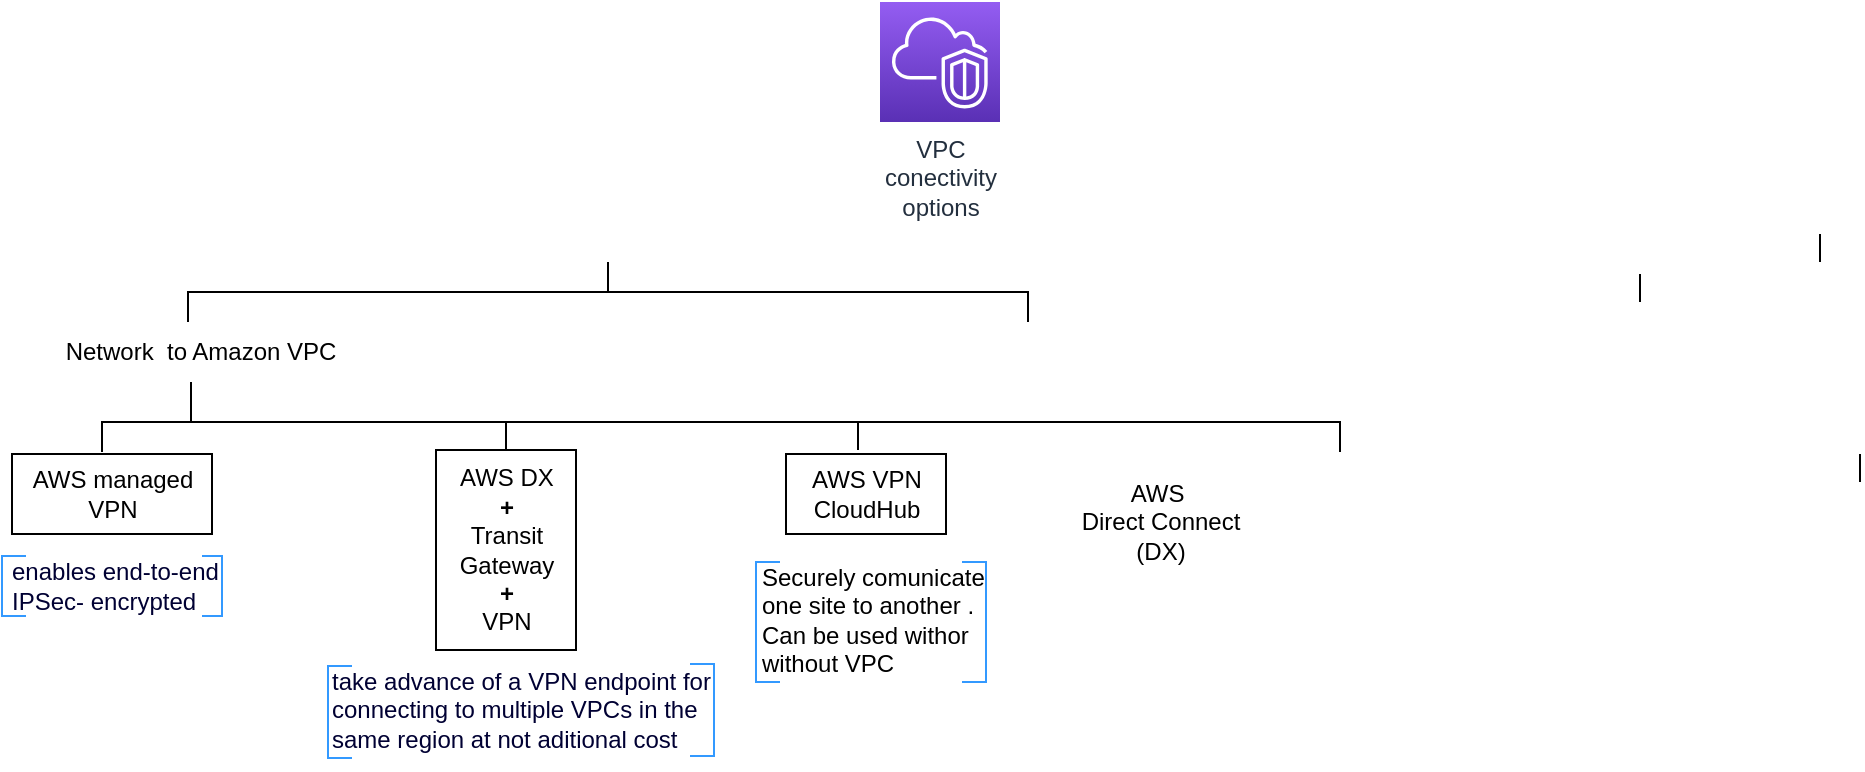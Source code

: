 <mxfile version="20.0.3" type="github">
  <diagram id="rGe3KuBBRu5CYdZj4_0n" name="Page-1">
    <mxGraphModel dx="1204" dy="539" grid="1" gridSize="10" guides="1" tooltips="1" connect="1" arrows="1" fold="1" page="1" pageScale="1" pageWidth="1169" pageHeight="827" math="0" shadow="0">
      <root>
        <mxCell id="0" />
        <mxCell id="1" parent="0" />
        <mxCell id="QmvpYYEcJwL0dfFaCKJW-1" value="VPC &lt;br&gt;conectivity &lt;br&gt;options" style="sketch=0;points=[[0,0,0],[0.25,0,0],[0.5,0,0],[0.75,0,0],[1,0,0],[0,1,0],[0.25,1,0],[0.5,1,0],[0.75,1,0],[1,1,0],[0,0.25,0],[0,0.5,0],[0,0.75,0],[1,0.25,0],[1,0.5,0],[1,0.75,0]];outlineConnect=0;fontColor=#232F3E;gradientColor=#945DF2;gradientDirection=north;fillColor=#5A30B5;strokeColor=#ffffff;dashed=0;verticalLabelPosition=bottom;verticalAlign=top;align=center;html=1;fontSize=12;fontStyle=0;aspect=fixed;shape=mxgraph.aws4.resourceIcon;resIcon=mxgraph.aws4.vpc;" vertex="1" parent="1">
          <mxGeometry x="450" y="50" width="60" height="60" as="geometry" />
        </mxCell>
        <mxCell id="QmvpYYEcJwL0dfFaCKJW-4" value="" style="strokeWidth=1;html=1;shape=mxgraph.flowchart.annotation_2;align=left;labelPosition=right;pointerEvents=1;direction=south;" vertex="1" parent="1">
          <mxGeometry x="104" y="180" width="420" height="30" as="geometry" />
        </mxCell>
        <mxCell id="QmvpYYEcJwL0dfFaCKJW-5" value="Network&amp;nbsp; to Amazon VPC" style="text;html=1;align=center;verticalAlign=middle;resizable=0;points=[];autosize=1;strokeColor=none;fillColor=none;" vertex="1" parent="1">
          <mxGeometry x="30" y="210" width="160" height="30" as="geometry" />
        </mxCell>
        <mxCell id="QmvpYYEcJwL0dfFaCKJW-8" value="" style="strokeWidth=1;html=1;shape=mxgraph.flowchart.annotation_1;align=left;pointerEvents=1;direction=south;" vertex="1" parent="1">
          <mxGeometry x="61" y="260" width="619" height="15" as="geometry" />
        </mxCell>
        <mxCell id="QmvpYYEcJwL0dfFaCKJW-9" value="" style="endArrow=none;html=1;rounded=0;" edge="1" parent="1">
          <mxGeometry width="50" height="50" relative="1" as="geometry">
            <mxPoint x="105.5" y="260" as="sourcePoint" />
            <mxPoint x="105.5" y="240" as="targetPoint" />
          </mxGeometry>
        </mxCell>
        <mxCell id="QmvpYYEcJwL0dfFaCKJW-10" value="AWS managed&lt;br&gt;VPN" style="text;html=1;align=center;verticalAlign=middle;resizable=0;points=[];autosize=1;strokeColor=default;fillColor=none;" vertex="1" parent="1">
          <mxGeometry x="16" y="276" width="100" height="40" as="geometry" />
        </mxCell>
        <mxCell id="QmvpYYEcJwL0dfFaCKJW-11" value="" style="endArrow=none;html=1;rounded=0;" edge="1" parent="1">
          <mxGeometry width="50" height="50" relative="1" as="geometry">
            <mxPoint x="263" y="274" as="sourcePoint" />
            <mxPoint x="263" y="260" as="targetPoint" />
          </mxGeometry>
        </mxCell>
        <mxCell id="QmvpYYEcJwL0dfFaCKJW-12" value="AWS DX&lt;br&gt;&lt;b&gt;+&lt;br&gt;&lt;/b&gt;Transit&lt;br&gt;Gateway&lt;br&gt;&lt;b&gt;+&lt;/b&gt;&lt;br&gt;VPN" style="text;html=1;align=center;verticalAlign=middle;resizable=0;points=[];autosize=1;strokeColor=default;fillColor=none;" vertex="1" parent="1">
          <mxGeometry x="228" y="274" width="70" height="100" as="geometry" />
        </mxCell>
        <mxCell id="QmvpYYEcJwL0dfFaCKJW-14" value="enables end-to-end&lt;br&gt;IPSec- encrypted" style="text;html=1;align=left;verticalAlign=middle;resizable=0;points=[];autosize=1;strokeColor=none;fillColor=none;fontSize=12;fontColor=#000033;" vertex="1" parent="1">
          <mxGeometry x="14" y="322" width="130" height="40" as="geometry" />
        </mxCell>
        <mxCell id="QmvpYYEcJwL0dfFaCKJW-15" value="" style="strokeWidth=1;html=1;shape=mxgraph.flowchart.annotation_1;align=left;pointerEvents=1;fontColor=#000033;fillColor=none;strokeColor=#3399FF;" vertex="1" parent="1">
          <mxGeometry x="11" y="327" width="12" height="30" as="geometry" />
        </mxCell>
        <mxCell id="QmvpYYEcJwL0dfFaCKJW-16" value="" style="strokeWidth=1;html=1;shape=mxgraph.flowchart.annotation_1;align=left;pointerEvents=1;fontColor=#000033;fillColor=none;direction=west;strokeColor=#3399FF;" vertex="1" parent="1">
          <mxGeometry x="111" y="327" width="10" height="30" as="geometry" />
        </mxCell>
        <mxCell id="QmvpYYEcJwL0dfFaCKJW-17" value="take advance of a VPN endpoint for &lt;br&gt;connecting to multiple VPCs in the &lt;br&gt;same region&amp;nbsp;at not aditional cost" style="text;html=1;align=left;verticalAlign=middle;resizable=0;points=[];autosize=1;strokeColor=none;fillColor=none;fontSize=12;fontColor=#000033;" vertex="1" parent="1">
          <mxGeometry x="174" y="374" width="210" height="60" as="geometry" />
        </mxCell>
        <mxCell id="QmvpYYEcJwL0dfFaCKJW-18" value="" style="strokeWidth=1;html=1;shape=mxgraph.flowchart.annotation_1;align=left;pointerEvents=1;fontColor=#000033;fillColor=none;strokeColor=#3399FF;" vertex="1" parent="1">
          <mxGeometry x="174" y="382" width="12" height="46" as="geometry" />
        </mxCell>
        <mxCell id="QmvpYYEcJwL0dfFaCKJW-19" value="" style="strokeWidth=1;html=1;shape=mxgraph.flowchart.annotation_1;align=left;pointerEvents=1;fontColor=#000033;fillColor=none;direction=west;strokeColor=#3399FF;" vertex="1" parent="1">
          <mxGeometry x="355" y="381" width="12" height="46" as="geometry" />
        </mxCell>
        <mxCell id="QmvpYYEcJwL0dfFaCKJW-20" value="" style="endArrow=none;html=1;rounded=0;" edge="1" parent="1">
          <mxGeometry width="50" height="50" relative="1" as="geometry">
            <mxPoint x="830" y="200" as="sourcePoint" />
            <mxPoint x="830" y="186" as="targetPoint" />
          </mxGeometry>
        </mxCell>
        <mxCell id="QmvpYYEcJwL0dfFaCKJW-21" value="" style="endArrow=none;html=1;rounded=0;" edge="1" parent="1">
          <mxGeometry width="50" height="50" relative="1" as="geometry">
            <mxPoint x="920" y="180" as="sourcePoint" />
            <mxPoint x="920" y="166" as="targetPoint" />
          </mxGeometry>
        </mxCell>
        <mxCell id="QmvpYYEcJwL0dfFaCKJW-22" value="" style="endArrow=none;html=1;rounded=0;" edge="1" parent="1">
          <mxGeometry width="50" height="50" relative="1" as="geometry">
            <mxPoint x="940" y="290" as="sourcePoint" />
            <mxPoint x="940" y="276" as="targetPoint" />
          </mxGeometry>
        </mxCell>
        <mxCell id="QmvpYYEcJwL0dfFaCKJW-23" value="AWS VPN&lt;br&gt;CloudHub" style="text;html=1;align=center;verticalAlign=middle;resizable=0;points=[];autosize=1;strokeColor=default;fillColor=none;" vertex="1" parent="1">
          <mxGeometry x="403" y="276" width="80" height="40" as="geometry" />
        </mxCell>
        <mxCell id="QmvpYYEcJwL0dfFaCKJW-24" value="Securely comunicate &lt;br&gt;one site to another . &lt;br&gt;Can be used withor &lt;br&gt;without VPC&amp;nbsp;&amp;nbsp;" style="text;html=1;align=left;verticalAlign=middle;resizable=0;points=[];autosize=1;strokeColor=none;fillColor=none;" vertex="1" parent="1">
          <mxGeometry x="389" y="324" width="130" height="70" as="geometry" />
        </mxCell>
        <mxCell id="QmvpYYEcJwL0dfFaCKJW-25" value="" style="strokeWidth=1;html=1;shape=mxgraph.flowchart.annotation_1;align=left;pointerEvents=1;fontColor=#000033;fillColor=none;strokeColor=#3399FF;" vertex="1" parent="1">
          <mxGeometry x="388" y="330" width="12" height="60" as="geometry" />
        </mxCell>
        <mxCell id="QmvpYYEcJwL0dfFaCKJW-26" value="" style="strokeWidth=1;html=1;shape=mxgraph.flowchart.annotation_1;align=left;pointerEvents=1;fontColor=#000033;fillColor=none;direction=west;strokeColor=#3399FF;" vertex="1" parent="1">
          <mxGeometry x="491" y="330" width="12" height="60" as="geometry" />
        </mxCell>
        <mxCell id="QmvpYYEcJwL0dfFaCKJW-28" value="" style="endArrow=none;html=1;rounded=0;" edge="1" parent="1">
          <mxGeometry width="50" height="50" relative="1" as="geometry">
            <mxPoint x="439" y="274" as="sourcePoint" />
            <mxPoint x="439" y="260" as="targetPoint" />
          </mxGeometry>
        </mxCell>
        <mxCell id="QmvpYYEcJwL0dfFaCKJW-29" value="AWS&amp;nbsp;&lt;br&gt;Direct Connect&lt;br&gt;(DX)" style="text;html=1;align=center;verticalAlign=middle;resizable=0;points=[];autosize=1;strokeColor=none;fillColor=none;" vertex="1" parent="1">
          <mxGeometry x="540" y="280" width="100" height="60" as="geometry" />
        </mxCell>
      </root>
    </mxGraphModel>
  </diagram>
</mxfile>
